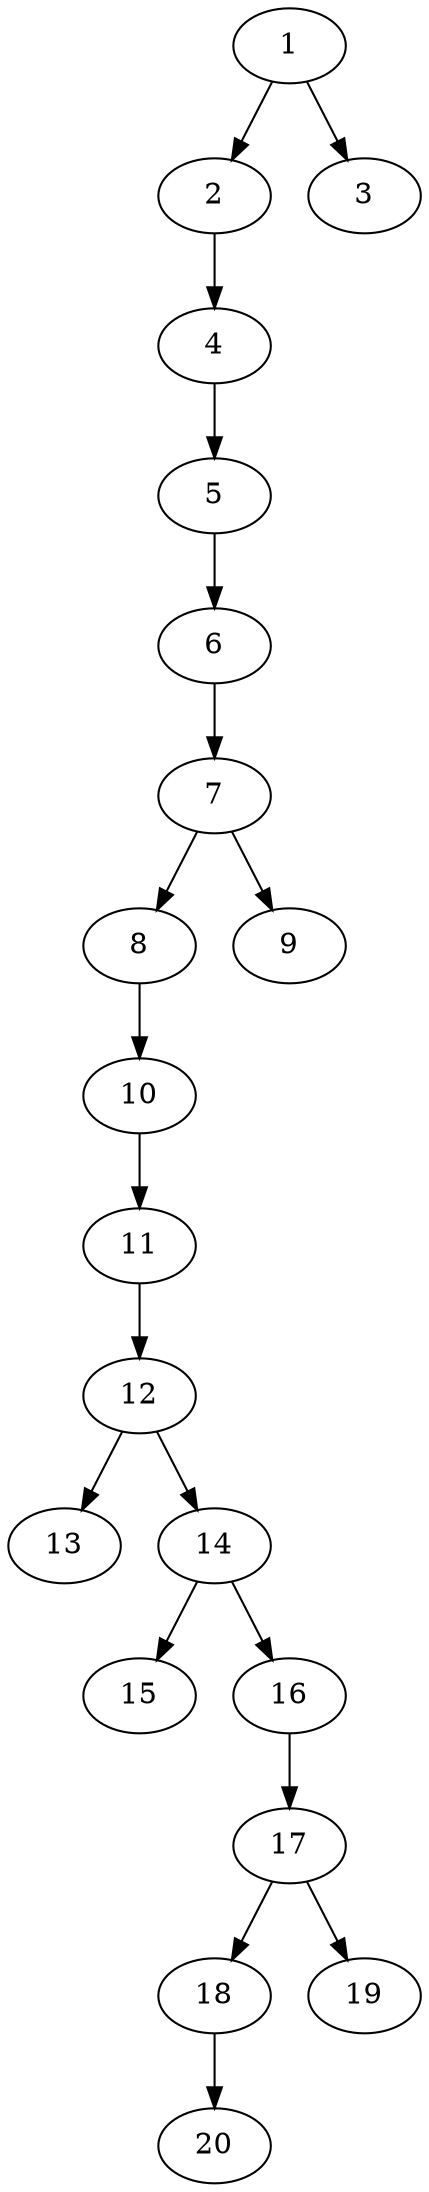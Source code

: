 // DAG (tier=1-easy, mode=data, n=20, ccr=0.321, fat=0.356, density=0.310, regular=0.725, jump=0.047, mindata=1048576, maxdata=8388608)
// DAG automatically generated by daggen at Sun Aug 24 16:33:33 2025
// /home/ermia/Project/Environments/daggen/bin/daggen --dot --ccr 0.321 --fat 0.356 --regular 0.725 --density 0.310 --jump 0.047 --mindata 1048576 --maxdata 8388608 -n 20 
digraph G {
  1 [size="19156487169024460", alpha="0.16", expect_size="9578243584512230"]
  1 -> 2 [size ="20624432955392"]
  1 -> 3 [size ="20624432955392"]
  2 [size="131260089338511228928", alpha="0.19", expect_size="65630044669255614464"]
  2 -> 4 [size ="206622899044352"]
  3 [size="16817513539244654592", alpha="0.18", expect_size="8408756769622327296"]
  4 [size="26058731667890624", alpha="0.12", expect_size="13029365833945312"]
  4 -> 5 [size ="425852928000000"]
  5 [size="30060717325321548", alpha="0.07", expect_size="15030358662660774"]
  5 -> 6 [size ="39646876663808"]
  6 [size="10652591129318020", alpha="0.16", expect_size="5326295564659010"]
  6 -> 7 [size ="204132489101312"]
  7 [size="393633001376829312", alpha="0.14", expect_size="196816500688414656"]
  7 -> 8 [size ="409164891291648"]
  7 -> 9 [size ="409164891291648"]
  8 [size="13967232465749894", alpha="0.14", expect_size="6983616232874947"]
  8 -> 10 [size ="239654351667200"]
  9 [size="1810094670873178", alpha="0.14", expect_size="905047335436589"]
  10 [size="129004084989215488", alpha="0.11", expect_size="64502042494607744"]
  10 -> 11 [size ="98518572204032"]
  11 [size="25051009619338780", alpha="0.15", expect_size="12525504809669390"]
  11 -> 12 [size ="477032295170048"]
  12 [size="276490914046958108672", alpha="0.18", expect_size="138245457023479054336"]
  12 -> 13 [size ="339529277898752"]
  12 -> 14 [size ="339529277898752"]
  13 [size="4392793731837372", alpha="0.09", expect_size="2196396865918686"]
  14 [size="5371968698880305", alpha="0.13", expect_size="2685984349440152"]
  14 -> 15 [size ="395685807521792"]
  14 -> 16 [size ="395685807521792"]
  15 [size="166114150298352928", alpha="0.19", expect_size="83057075149176464"]
  16 [size="428300187011502912", alpha="0.12", expect_size="214150093505751456"]
  16 -> 17 [size ="152304581869568"]
  17 [size="224698936390972342272", alpha="0.00", expect_size="112349468195486171136"]
  17 -> 18 [size ="295681394737152"]
  17 -> 19 [size ="295681394737152"]
  18 [size="448023305664138304", alpha="0.08", expect_size="224011652832069152"]
  18 -> 20 [size ="164625593139200"]
  19 [size="282267367484931702784", alpha="0.10", expect_size="141133683742465851392"]
  20 [size="274280384248676352000", alpha="0.13", expect_size="137140192124338176000"]
}